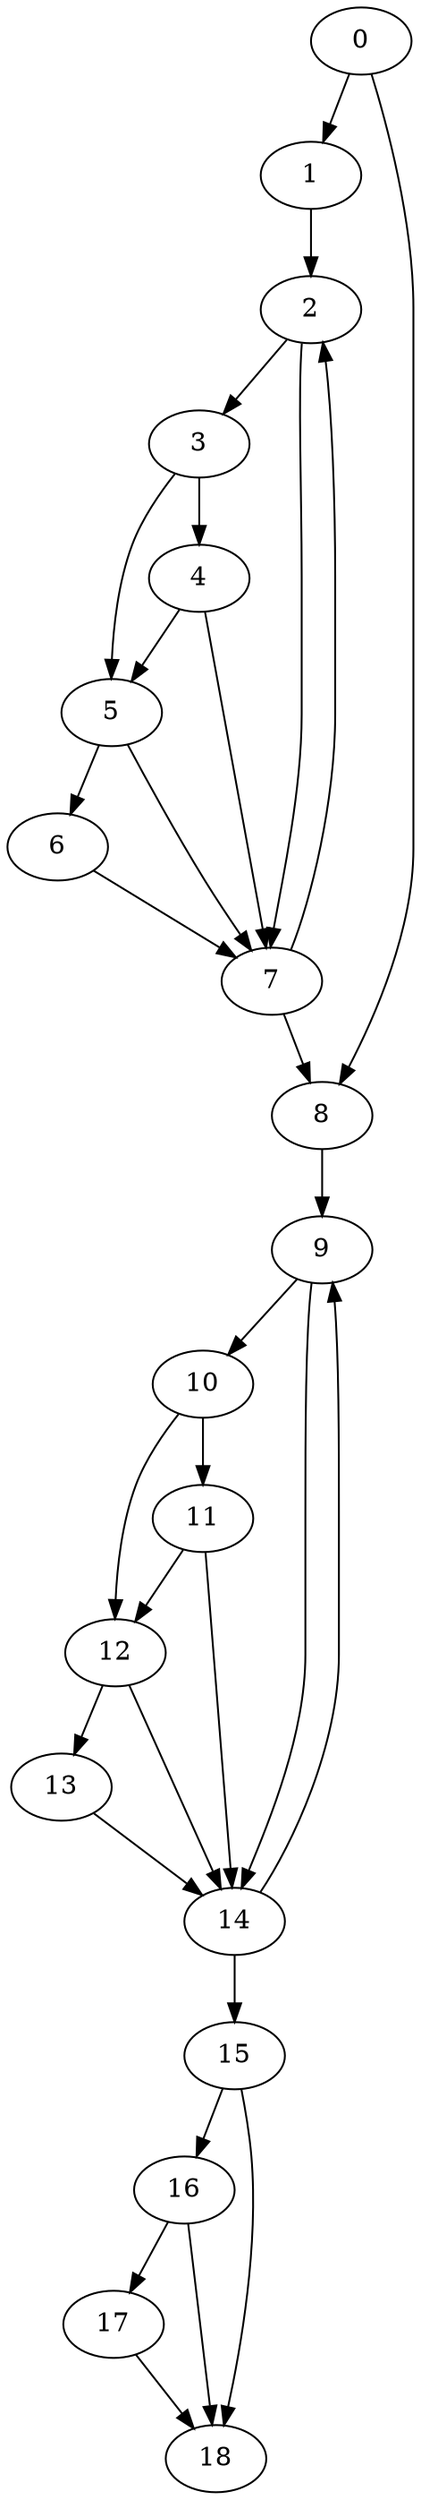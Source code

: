 digraph {
	0
	1
	2
	3
	4
	5
	6
	7
	8
	9
	10
	11
	12
	13
	14
	15
	16
	17
	18
	5 -> 6
	2 -> 7
	4 -> 7
	5 -> 7
	6 -> 7
	9 -> 14
	11 -> 14
	12 -> 14
	13 -> 14
	15 -> 16
	16 -> 17
	0 -> 8
	7 -> 8
	9 -> 10
	0 -> 1
	1 -> 2
	7 -> 2
	10 -> 12
	11 -> 12
	12 -> 13
	16 -> 18
	17 -> 18
	15 -> 18
	10 -> 11
	14 -> 15
	2 -> 3
	3 -> 4
	3 -> 5
	4 -> 5
	8 -> 9
	14 -> 9
}
